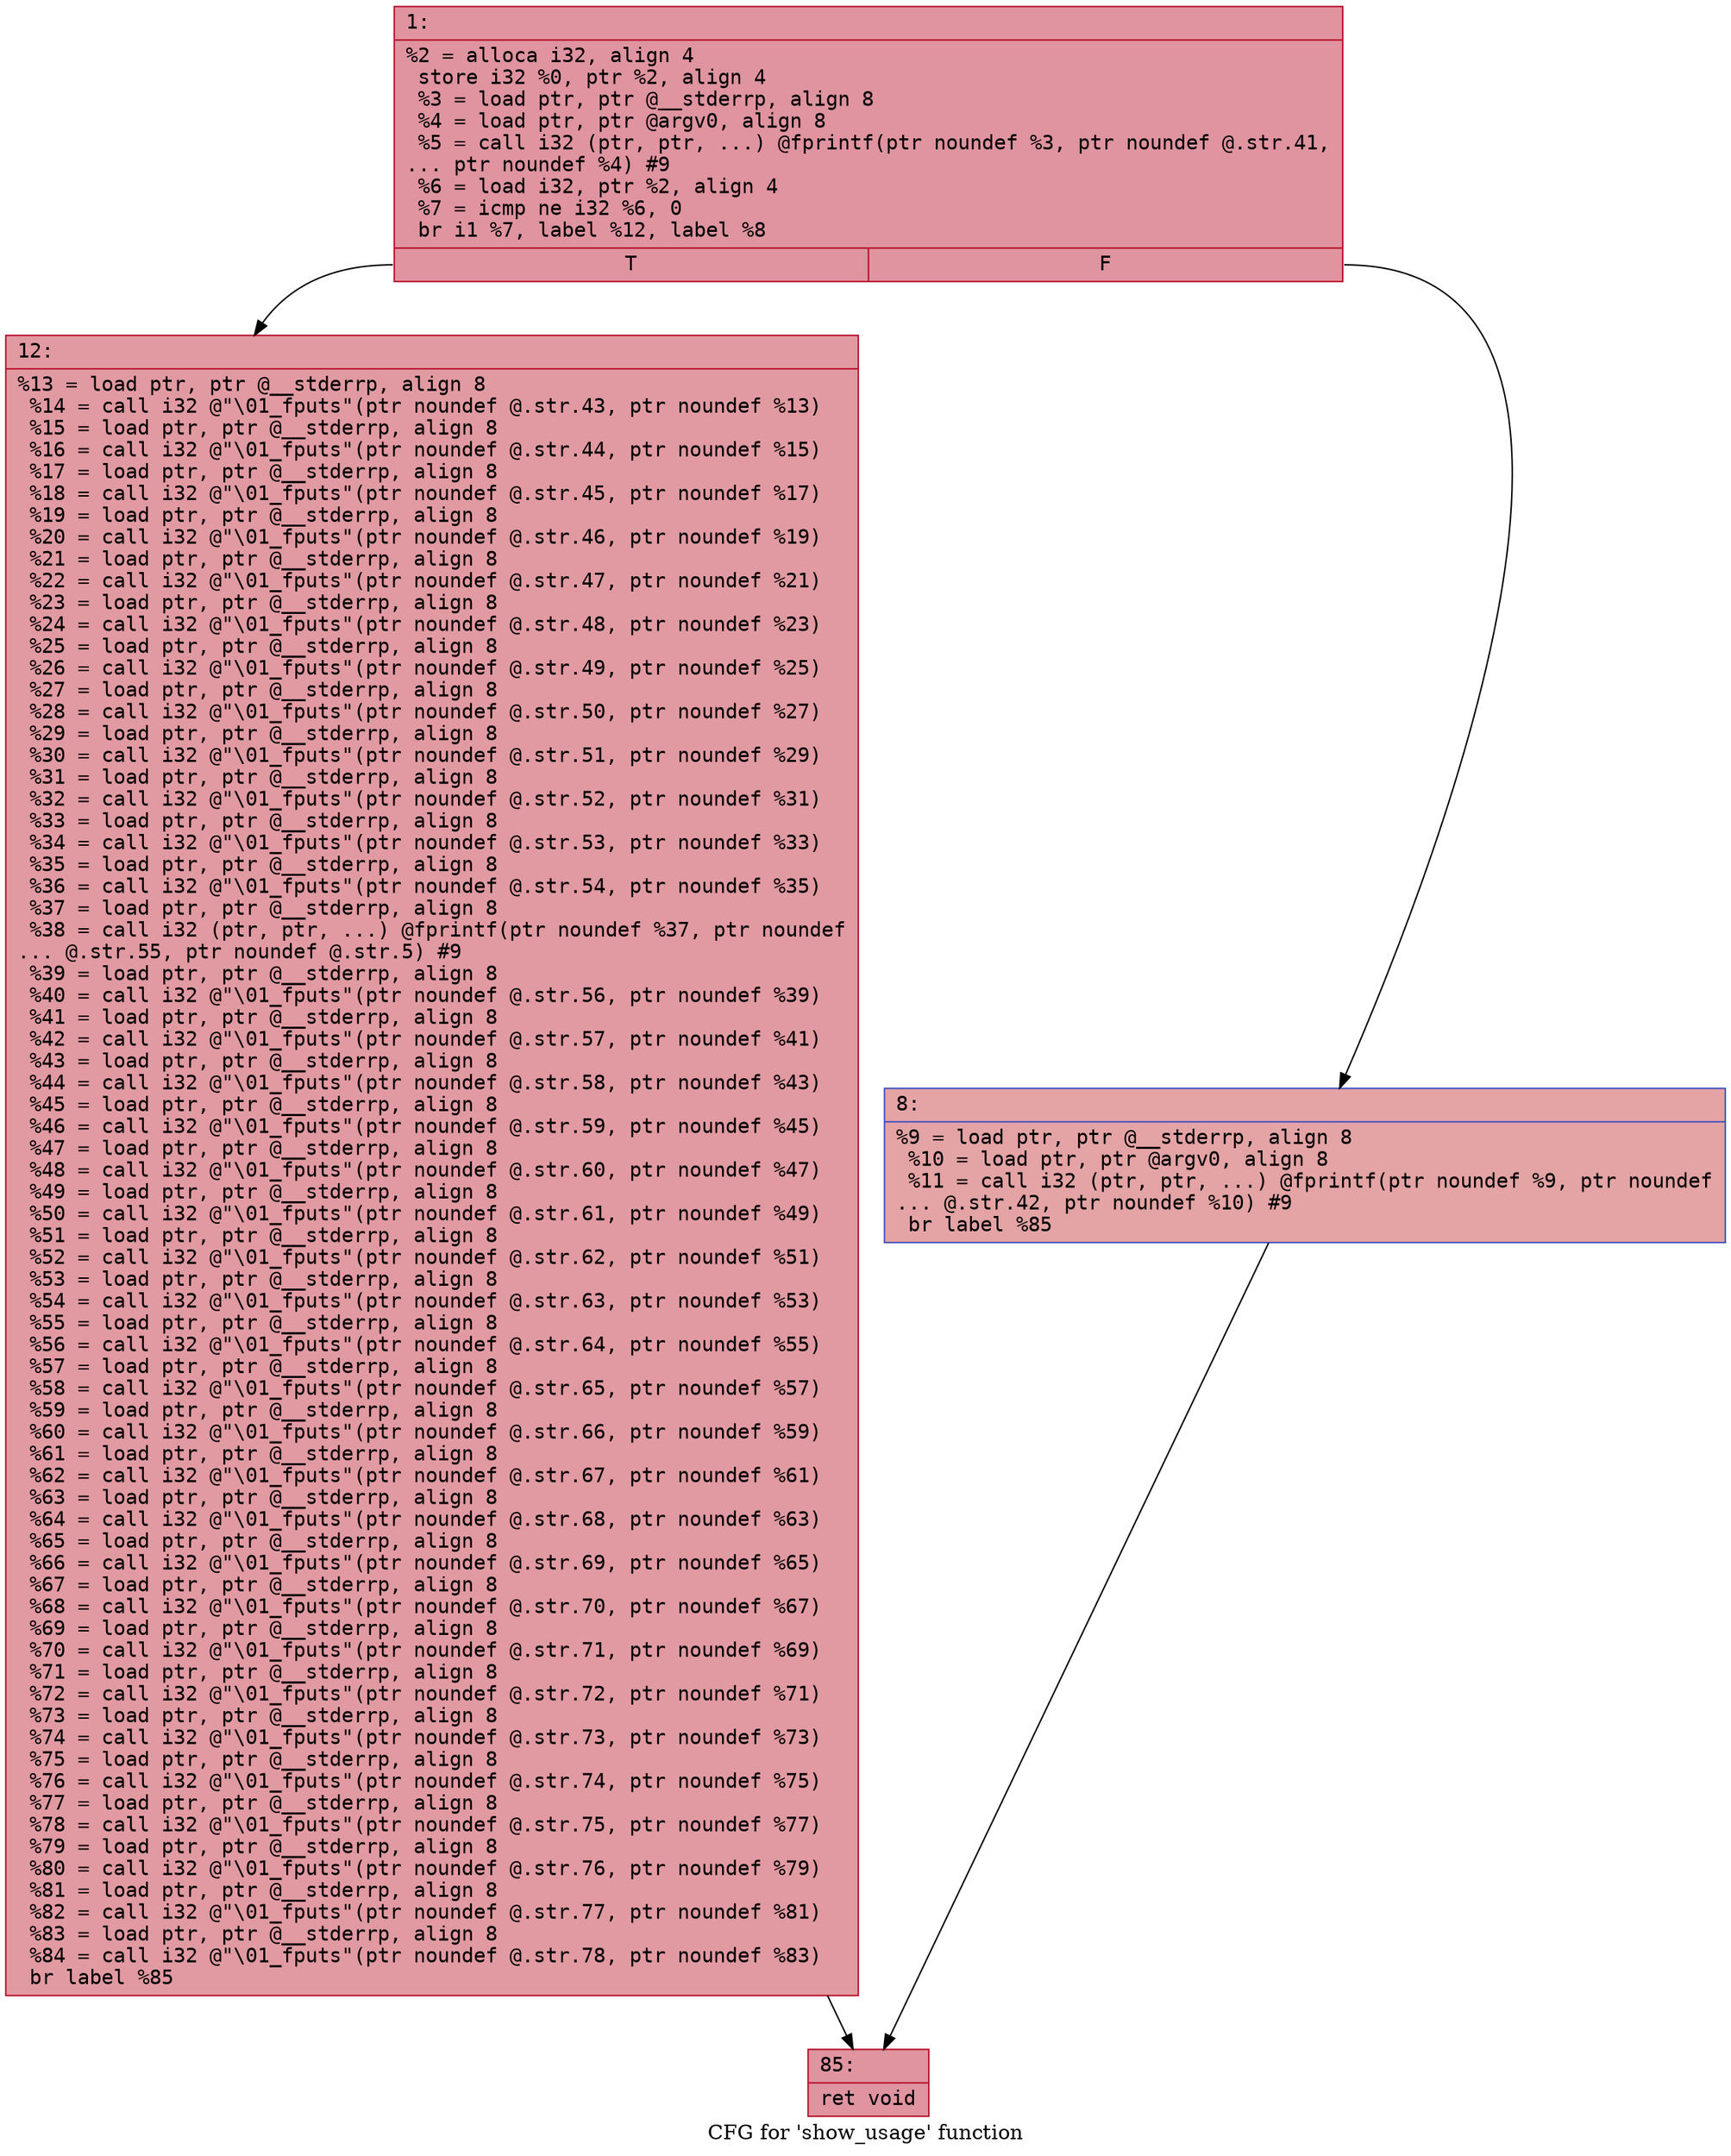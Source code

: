 digraph "CFG for 'show_usage' function" {
	label="CFG for 'show_usage' function";

	Node0x600002e743c0 [shape=record,color="#b70d28ff", style=filled, fillcolor="#b70d2870" fontname="Courier",label="{1:\l|  %2 = alloca i32, align 4\l  store i32 %0, ptr %2, align 4\l  %3 = load ptr, ptr @__stderrp, align 8\l  %4 = load ptr, ptr @argv0, align 8\l  %5 = call i32 (ptr, ptr, ...) @fprintf(ptr noundef %3, ptr noundef @.str.41,\l... ptr noundef %4) #9\l  %6 = load i32, ptr %2, align 4\l  %7 = icmp ne i32 %6, 0\l  br i1 %7, label %12, label %8\l|{<s0>T|<s1>F}}"];
	Node0x600002e743c0:s0 -> Node0x600002e74460[tooltip="1 -> 12\nProbability 62.50%" ];
	Node0x600002e743c0:s1 -> Node0x600002e74410[tooltip="1 -> 8\nProbability 37.50%" ];
	Node0x600002e74410 [shape=record,color="#3d50c3ff", style=filled, fillcolor="#c32e3170" fontname="Courier",label="{8:\l|  %9 = load ptr, ptr @__stderrp, align 8\l  %10 = load ptr, ptr @argv0, align 8\l  %11 = call i32 (ptr, ptr, ...) @fprintf(ptr noundef %9, ptr noundef\l... @.str.42, ptr noundef %10) #9\l  br label %85\l}"];
	Node0x600002e74410 -> Node0x600002e744b0[tooltip="8 -> 85\nProbability 100.00%" ];
	Node0x600002e74460 [shape=record,color="#b70d28ff", style=filled, fillcolor="#bb1b2c70" fontname="Courier",label="{12:\l|  %13 = load ptr, ptr @__stderrp, align 8\l  %14 = call i32 @\"\\01_fputs\"(ptr noundef @.str.43, ptr noundef %13)\l  %15 = load ptr, ptr @__stderrp, align 8\l  %16 = call i32 @\"\\01_fputs\"(ptr noundef @.str.44, ptr noundef %15)\l  %17 = load ptr, ptr @__stderrp, align 8\l  %18 = call i32 @\"\\01_fputs\"(ptr noundef @.str.45, ptr noundef %17)\l  %19 = load ptr, ptr @__stderrp, align 8\l  %20 = call i32 @\"\\01_fputs\"(ptr noundef @.str.46, ptr noundef %19)\l  %21 = load ptr, ptr @__stderrp, align 8\l  %22 = call i32 @\"\\01_fputs\"(ptr noundef @.str.47, ptr noundef %21)\l  %23 = load ptr, ptr @__stderrp, align 8\l  %24 = call i32 @\"\\01_fputs\"(ptr noundef @.str.48, ptr noundef %23)\l  %25 = load ptr, ptr @__stderrp, align 8\l  %26 = call i32 @\"\\01_fputs\"(ptr noundef @.str.49, ptr noundef %25)\l  %27 = load ptr, ptr @__stderrp, align 8\l  %28 = call i32 @\"\\01_fputs\"(ptr noundef @.str.50, ptr noundef %27)\l  %29 = load ptr, ptr @__stderrp, align 8\l  %30 = call i32 @\"\\01_fputs\"(ptr noundef @.str.51, ptr noundef %29)\l  %31 = load ptr, ptr @__stderrp, align 8\l  %32 = call i32 @\"\\01_fputs\"(ptr noundef @.str.52, ptr noundef %31)\l  %33 = load ptr, ptr @__stderrp, align 8\l  %34 = call i32 @\"\\01_fputs\"(ptr noundef @.str.53, ptr noundef %33)\l  %35 = load ptr, ptr @__stderrp, align 8\l  %36 = call i32 @\"\\01_fputs\"(ptr noundef @.str.54, ptr noundef %35)\l  %37 = load ptr, ptr @__stderrp, align 8\l  %38 = call i32 (ptr, ptr, ...) @fprintf(ptr noundef %37, ptr noundef\l... @.str.55, ptr noundef @.str.5) #9\l  %39 = load ptr, ptr @__stderrp, align 8\l  %40 = call i32 @\"\\01_fputs\"(ptr noundef @.str.56, ptr noundef %39)\l  %41 = load ptr, ptr @__stderrp, align 8\l  %42 = call i32 @\"\\01_fputs\"(ptr noundef @.str.57, ptr noundef %41)\l  %43 = load ptr, ptr @__stderrp, align 8\l  %44 = call i32 @\"\\01_fputs\"(ptr noundef @.str.58, ptr noundef %43)\l  %45 = load ptr, ptr @__stderrp, align 8\l  %46 = call i32 @\"\\01_fputs\"(ptr noundef @.str.59, ptr noundef %45)\l  %47 = load ptr, ptr @__stderrp, align 8\l  %48 = call i32 @\"\\01_fputs\"(ptr noundef @.str.60, ptr noundef %47)\l  %49 = load ptr, ptr @__stderrp, align 8\l  %50 = call i32 @\"\\01_fputs\"(ptr noundef @.str.61, ptr noundef %49)\l  %51 = load ptr, ptr @__stderrp, align 8\l  %52 = call i32 @\"\\01_fputs\"(ptr noundef @.str.62, ptr noundef %51)\l  %53 = load ptr, ptr @__stderrp, align 8\l  %54 = call i32 @\"\\01_fputs\"(ptr noundef @.str.63, ptr noundef %53)\l  %55 = load ptr, ptr @__stderrp, align 8\l  %56 = call i32 @\"\\01_fputs\"(ptr noundef @.str.64, ptr noundef %55)\l  %57 = load ptr, ptr @__stderrp, align 8\l  %58 = call i32 @\"\\01_fputs\"(ptr noundef @.str.65, ptr noundef %57)\l  %59 = load ptr, ptr @__stderrp, align 8\l  %60 = call i32 @\"\\01_fputs\"(ptr noundef @.str.66, ptr noundef %59)\l  %61 = load ptr, ptr @__stderrp, align 8\l  %62 = call i32 @\"\\01_fputs\"(ptr noundef @.str.67, ptr noundef %61)\l  %63 = load ptr, ptr @__stderrp, align 8\l  %64 = call i32 @\"\\01_fputs\"(ptr noundef @.str.68, ptr noundef %63)\l  %65 = load ptr, ptr @__stderrp, align 8\l  %66 = call i32 @\"\\01_fputs\"(ptr noundef @.str.69, ptr noundef %65)\l  %67 = load ptr, ptr @__stderrp, align 8\l  %68 = call i32 @\"\\01_fputs\"(ptr noundef @.str.70, ptr noundef %67)\l  %69 = load ptr, ptr @__stderrp, align 8\l  %70 = call i32 @\"\\01_fputs\"(ptr noundef @.str.71, ptr noundef %69)\l  %71 = load ptr, ptr @__stderrp, align 8\l  %72 = call i32 @\"\\01_fputs\"(ptr noundef @.str.72, ptr noundef %71)\l  %73 = load ptr, ptr @__stderrp, align 8\l  %74 = call i32 @\"\\01_fputs\"(ptr noundef @.str.73, ptr noundef %73)\l  %75 = load ptr, ptr @__stderrp, align 8\l  %76 = call i32 @\"\\01_fputs\"(ptr noundef @.str.74, ptr noundef %75)\l  %77 = load ptr, ptr @__stderrp, align 8\l  %78 = call i32 @\"\\01_fputs\"(ptr noundef @.str.75, ptr noundef %77)\l  %79 = load ptr, ptr @__stderrp, align 8\l  %80 = call i32 @\"\\01_fputs\"(ptr noundef @.str.76, ptr noundef %79)\l  %81 = load ptr, ptr @__stderrp, align 8\l  %82 = call i32 @\"\\01_fputs\"(ptr noundef @.str.77, ptr noundef %81)\l  %83 = load ptr, ptr @__stderrp, align 8\l  %84 = call i32 @\"\\01_fputs\"(ptr noundef @.str.78, ptr noundef %83)\l  br label %85\l}"];
	Node0x600002e74460 -> Node0x600002e744b0[tooltip="12 -> 85\nProbability 100.00%" ];
	Node0x600002e744b0 [shape=record,color="#b70d28ff", style=filled, fillcolor="#b70d2870" fontname="Courier",label="{85:\l|  ret void\l}"];
}
